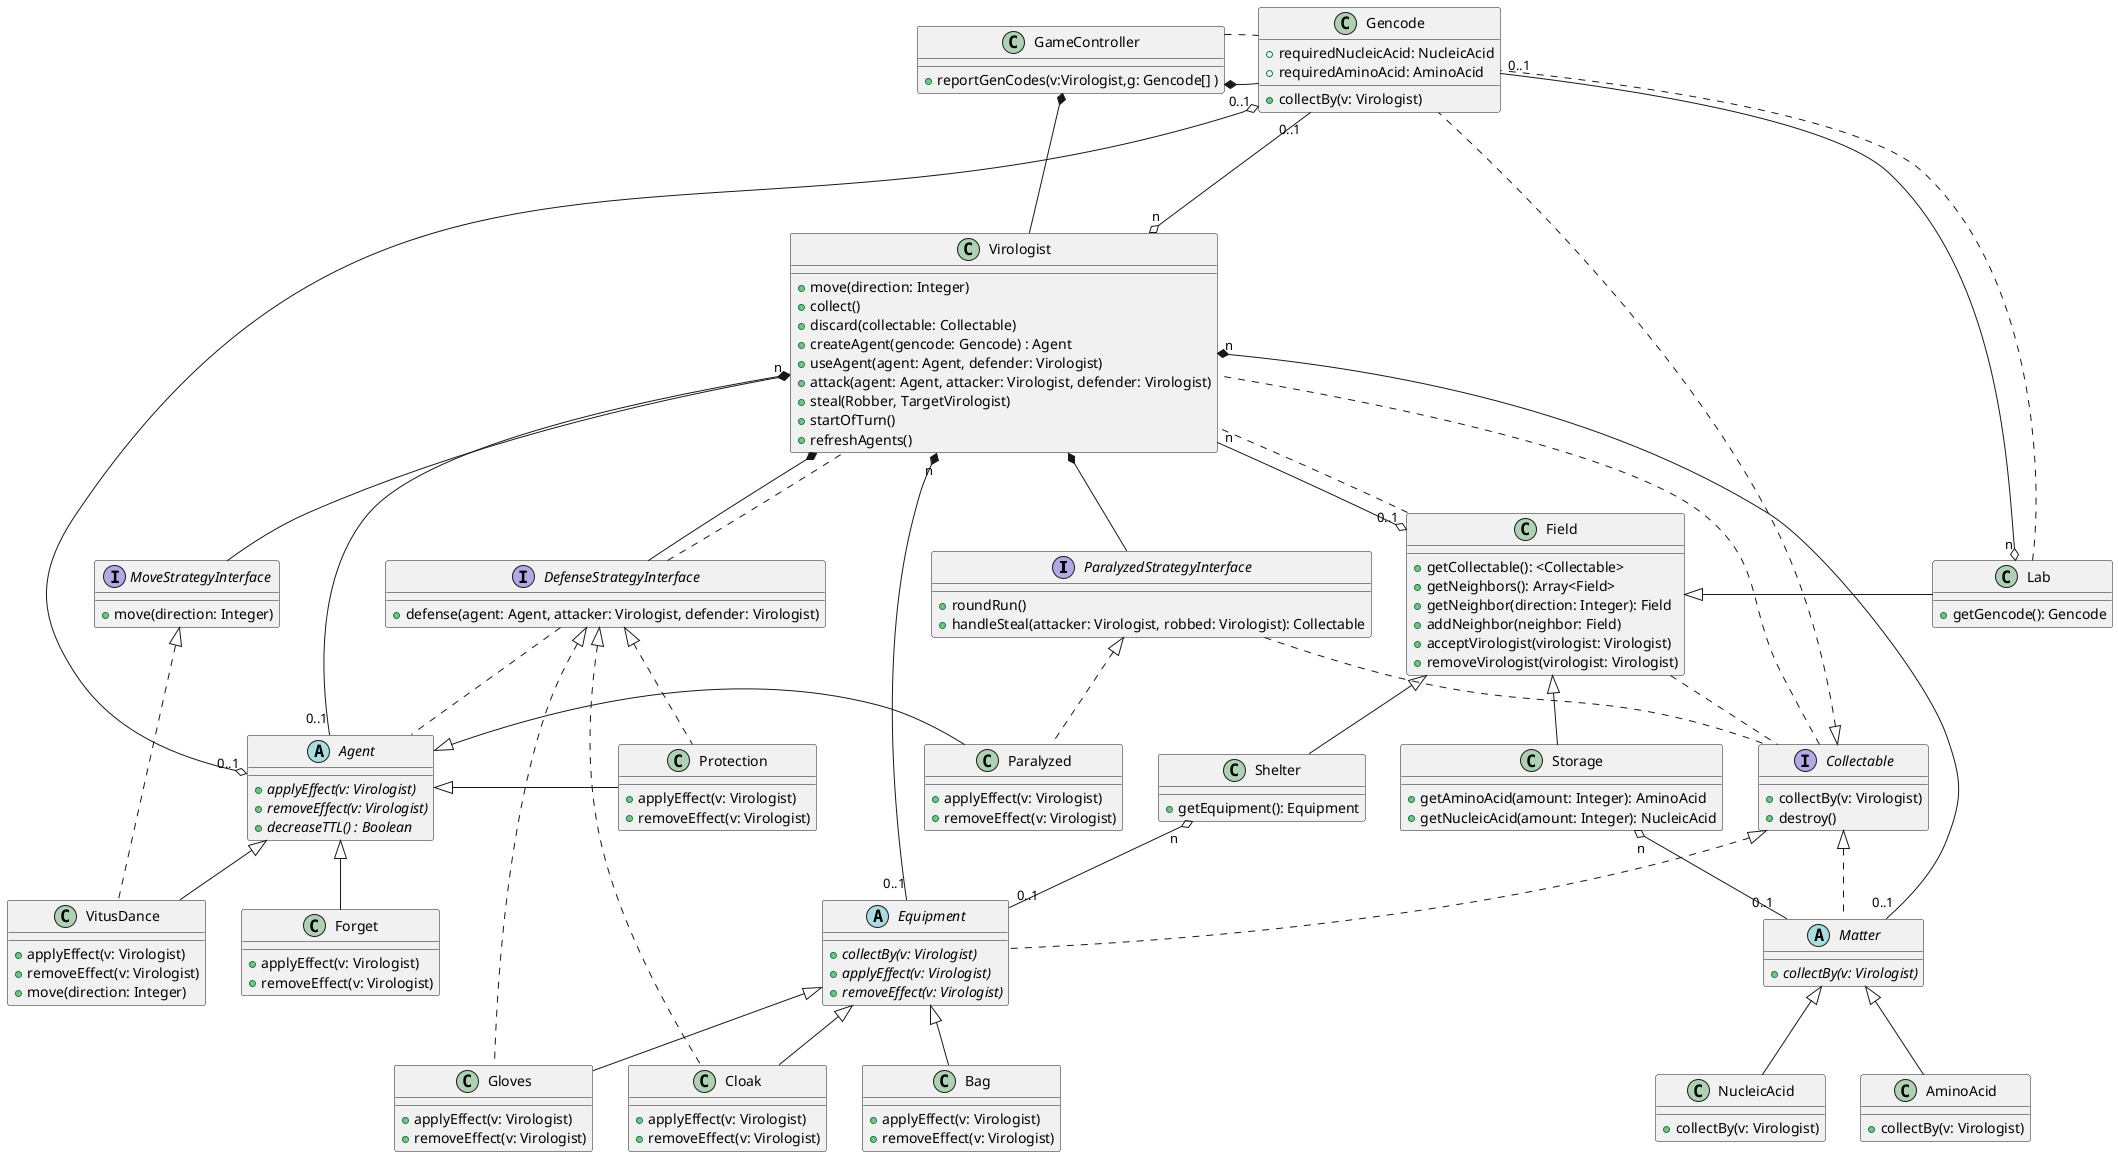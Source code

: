 @startuml

'The class diagram doesn't show implicit getters and setters for fields!

interface ParalyzedStrategyInterface{
    +roundRun()
    +handleSteal(attacker: Virologist, robbed: Virologist): Collectable
}

interface MoveStrategyInterface{
    +move(direction: Integer)
}

interface DefenseStrategyInterface{
    +defense(agent: Agent, attacker: Virologist, defender: Virologist)
}


interface Collectable{
    +collectBy(v: Virologist)
    +destroy()
}

class GameController {
    'Handle the turns, this knows the order of virologists, and calls the appropriate round() functions
    '+endOfTurn(virologist: Virologist)
    'Checks if the virologist won the game
    +reportGenCodes(v:Virologist,g: Gencode[] )
    '+gameOver()
}

class Field{
    +getCollectable(): <Collectable>
    +getNeighbors(): Array<Field>
    +getNeighbor(direction: Integer): Field
    +addNeighbor(neighbor: Field)
    +acceptVirologist(virologist: Virologist)
    +removeVirologist(virologist: Virologist)
}

class Lab{
    +getGencode(): Gencode
}

class Storage{
    +getAminoAcid(amount: Integer): AminoAcid
    +getNucleicAcid(amount: Integer): NucleicAcid
}

class Shelter{
    '+getEquipmentCount(): Integer
    +getEquipment(): Equipment
}

class Virologist {
    +move(direction: Integer)
    'In the collect function we can use the this.getField()
    +collect()
    +discard(collectable: Collectable)
    +createAgent(gencode: Gencode) : Agent
    +useAgent(agent: Agent, defender: Virologist)
    +attack(agent: Agent, attacker: Virologist, defender: Virologist)
    +steal(Robber, TargetVirologist)
    +startOfTurn()
    'Iterates over all the Agents in the virologist and calls their decreaseTTL() function
    +refreshAgents()
}

abstract class Matter {
    {abstract} +collectBy(v: Virologist)
}

class AminoAcid{
    +collectBy(v: Virologist)
}
class NucleicAcid{
    +collectBy(v: Virologist)
}

abstract class Equipment {
    {abstract} +collectBy(v: Virologist)
    {abstract} +applyEffect(v: Virologist)
    {abstract} +removeEffect(v: Virologist)
}

class Cloak{
    +applyEffect(v: Virologist)
    +removeEffect(v: Virologist)
}

class Gloves{
    +applyEffect(v: Virologist)
    +removeEffect(v: Virologist)
}

class Bag{
    +applyEffect(v: Virologist)
    +removeEffect(v: Virologist)
}

abstract class Agent{
    {abstract} +applyEffect(v: Virologist)
    {abstract} +removeEffect(v: Virologist)
    'Each agent has a time to live value, and when it reaches 0, it is destroyed
    'The return value means if the agent is still alive
    {abstract} +decreaseTTL() : Boolean
}

class VitusDance{
    +applyEffect(v: Virologist)
    +removeEffect(v: Virologist)
    +move(direction: Integer)
}

class Protection{
    +applyEffect(v: Virologist)
    +removeEffect(v: Virologist)
}

class Paralyzed{
    +applyEffect(v: Virologist)
    +removeEffect(v: Virologist)
}

class Forget{
    +applyEffect(v: Virologist)
    +removeEffect(v: Virologist)
}

'This Gencode is basically the crafting receipt of the Agent
class Gencode {
    +requiredNucleicAcid: NucleicAcid
    + requiredAminoAcid: AminoAcid
    +collectBy(v: Virologist)
}

GameController *-d Virologist
GameController *-- Gencode

Field <|- Lab
Field <|-- Storage
Field <|-- Shelter

Lab "n" o-- "0..1" Gencode
Shelter "n" o-- "0..1" Equipment
Storage "n" o-- "0..1" Matter

Virologist *-r- ParalyzedStrategyInterface
Virologist *-- MoveStrategyInterface
Virologist *-- DefenseStrategyInterface
Virologist "n" --o "0..1" Field
Virologist "n" *-- "0..1" Agent
Virologist "n" *-- "0..1" Matter
Virologist "n" *-- "0..1" Equipment
Virologist "n" o-u-- "0..1" Gencode

Matter <|-- AminoAcid
Matter <|-- NucleicAcid

Equipment <|-- Cloak
Equipment <|-- Gloves
Equipment <|-- Bag

Agent <|-- VitusDance
Agent <|- Protection
Agent <|- Paralyzed
Agent <|-- Forget
Agent "0..1" o--o "0..1" Gencode

ParalyzedStrategyInterface <|. Paralyzed
MoveStrategyInterface <|.. VitusDance
DefenseStrategyInterface <|.. Protection
DefenseStrategyInterface <|.. Cloak
DefenseStrategyInterface <|.. Gloves

Collectable <|. Gencode
Collectable <|.. Equipment
Collectable <|. Matter

'Implicit stuff, comment it out for easier readability
ParalyzedStrategyInterface .. Collectable
DefenseStrategyInterface .. Agent
DefenseStrategyInterface .. Virologist
Collectable .. Virologist
GameController . Gencode
Field .. Collectable
Field .. Virologist
Lab .. Gencode

@enduml